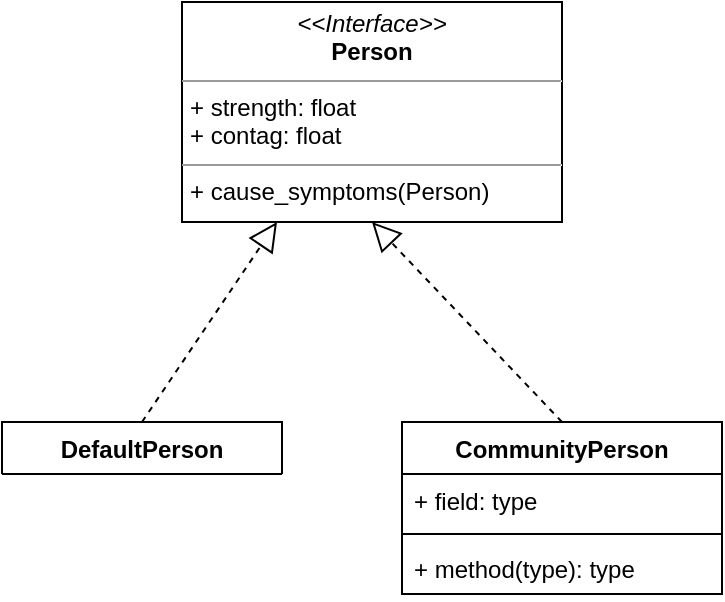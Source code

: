 <mxfile version="13.7.4" type="github"><diagram id="U-UMFM8xQa6CMN1V9Xkb" name="Page-1"><mxGraphModel dx="1165" dy="896" grid="1" gridSize="10" guides="1" tooltips="1" connect="1" arrows="1" fold="1" page="1" pageScale="1" pageWidth="827" pageHeight="1169" math="0" shadow="0"><root><mxCell id="0"/><mxCell id="1" parent="0"/><mxCell id="9oP3EUxY319xITVeBVMY-7" value="&lt;p style=&quot;margin: 0px ; margin-top: 4px ; text-align: center&quot;&gt;&lt;i&gt;&amp;lt;&amp;lt;Interface&amp;gt;&amp;gt;&lt;/i&gt;&lt;br&gt;&lt;b&gt;Person&lt;/b&gt;&lt;/p&gt;&lt;hr size=&quot;1&quot;&gt;&lt;p style=&quot;margin: 0px ; margin-left: 4px&quot;&gt;+ strength: float&lt;br&gt;+ contag: float&lt;/p&gt;&lt;hr size=&quot;1&quot;&gt;&lt;p style=&quot;margin: 0px ; margin-left: 4px&quot;&gt;+ cause_symptoms(Person)&lt;/p&gt;" style="verticalAlign=top;align=left;overflow=fill;fontSize=12;fontFamily=Helvetica;html=1;" parent="1" vertex="1"><mxGeometry x="270" y="150" width="190" height="110" as="geometry"/></mxCell><mxCell id="9oP3EUxY319xITVeBVMY-16" value="" style="endArrow=block;dashed=1;endFill=0;endSize=12;html=1;exitX=0.5;exitY=0;exitDx=0;exitDy=0;entryX=0.25;entryY=1;entryDx=0;entryDy=0;" parent="1" source="9oP3EUxY319xITVeBVMY-1" target="9oP3EUxY319xITVeBVMY-7" edge="1"><mxGeometry width="160" relative="1" as="geometry"><mxPoint x="170" y="280" as="sourcePoint"/><mxPoint x="330" y="280" as="targetPoint"/></mxGeometry></mxCell><mxCell id="9oP3EUxY319xITVeBVMY-17" value="" style="endArrow=block;dashed=1;endFill=0;endSize=12;html=1;exitX=0.5;exitY=0;exitDx=0;exitDy=0;entryX=0.5;entryY=1;entryDx=0;entryDy=0;" parent="1" source="9oP3EUxY319xITVeBVMY-8" target="9oP3EUxY319xITVeBVMY-7" edge="1"><mxGeometry width="160" relative="1" as="geometry"><mxPoint x="200" y="370" as="sourcePoint"/><mxPoint x="357.5" y="270" as="targetPoint"/></mxGeometry></mxCell><mxCell id="9oP3EUxY319xITVeBVMY-1" value="DefaultPerson" style="swimlane;fontStyle=1;align=center;verticalAlign=top;childLayout=stackLayout;horizontal=1;startSize=26;horizontalStack=0;resizeParent=1;resizeParentMax=0;resizeLast=0;collapsible=1;marginBottom=0;" parent="1" vertex="1" collapsed="1"><mxGeometry x="180" y="360" width="140" height="26" as="geometry"><mxRectangle x="90" y="360" width="160" height="86" as="alternateBounds"/></mxGeometry></mxCell><mxCell id="9oP3EUxY319xITVeBVMY-2" value="+ field: type" style="text;strokeColor=none;fillColor=none;align=left;verticalAlign=top;spacingLeft=4;spacingRight=4;overflow=hidden;rotatable=0;points=[[0,0.5],[1,0.5]];portConstraint=eastwest;" parent="9oP3EUxY319xITVeBVMY-1" vertex="1"><mxGeometry y="26" width="140" height="26" as="geometry"/></mxCell><mxCell id="9oP3EUxY319xITVeBVMY-3" value="" style="line;strokeWidth=1;fillColor=none;align=left;verticalAlign=middle;spacingTop=-1;spacingLeft=3;spacingRight=3;rotatable=0;labelPosition=right;points=[];portConstraint=eastwest;" parent="9oP3EUxY319xITVeBVMY-1" vertex="1"><mxGeometry y="52" width="140" height="8" as="geometry"/></mxCell><mxCell id="9oP3EUxY319xITVeBVMY-4" value="+ method(type): type" style="text;strokeColor=none;fillColor=none;align=left;verticalAlign=top;spacingLeft=4;spacingRight=4;overflow=hidden;rotatable=0;points=[[0,0.5],[1,0.5]];portConstraint=eastwest;" parent="9oP3EUxY319xITVeBVMY-1" vertex="1"><mxGeometry y="60" width="140" height="26" as="geometry"/></mxCell><mxCell id="9oP3EUxY319xITVeBVMY-8" value="CommunityPerson" style="swimlane;fontStyle=1;align=center;verticalAlign=top;childLayout=stackLayout;horizontal=1;startSize=26;horizontalStack=0;resizeParent=1;resizeParentMax=0;resizeLast=0;collapsible=1;marginBottom=0;" parent="1" vertex="1"><mxGeometry x="380" y="360" width="160" height="86" as="geometry"><mxRectangle x="380" y="360" width="186" height="26" as="alternateBounds"/></mxGeometry></mxCell><mxCell id="9oP3EUxY319xITVeBVMY-9" value="+ field: type" style="text;strokeColor=none;fillColor=none;align=left;verticalAlign=top;spacingLeft=4;spacingRight=4;overflow=hidden;rotatable=0;points=[[0,0.5],[1,0.5]];portConstraint=eastwest;" parent="9oP3EUxY319xITVeBVMY-8" vertex="1"><mxGeometry y="26" width="160" height="26" as="geometry"/></mxCell><mxCell id="9oP3EUxY319xITVeBVMY-10" value="" style="line;strokeWidth=1;fillColor=none;align=left;verticalAlign=middle;spacingTop=-1;spacingLeft=3;spacingRight=3;rotatable=0;labelPosition=right;points=[];portConstraint=eastwest;" parent="9oP3EUxY319xITVeBVMY-8" vertex="1"><mxGeometry y="52" width="160" height="8" as="geometry"/></mxCell><mxCell id="9oP3EUxY319xITVeBVMY-11" value="+ method(type): type" style="text;strokeColor=none;fillColor=none;align=left;verticalAlign=top;spacingLeft=4;spacingRight=4;overflow=hidden;rotatable=0;points=[[0,0.5],[1,0.5]];portConstraint=eastwest;" parent="9oP3EUxY319xITVeBVMY-8" vertex="1"><mxGeometry y="60" width="160" height="26" as="geometry"/></mxCell></root></mxGraphModel></diagram></mxfile>